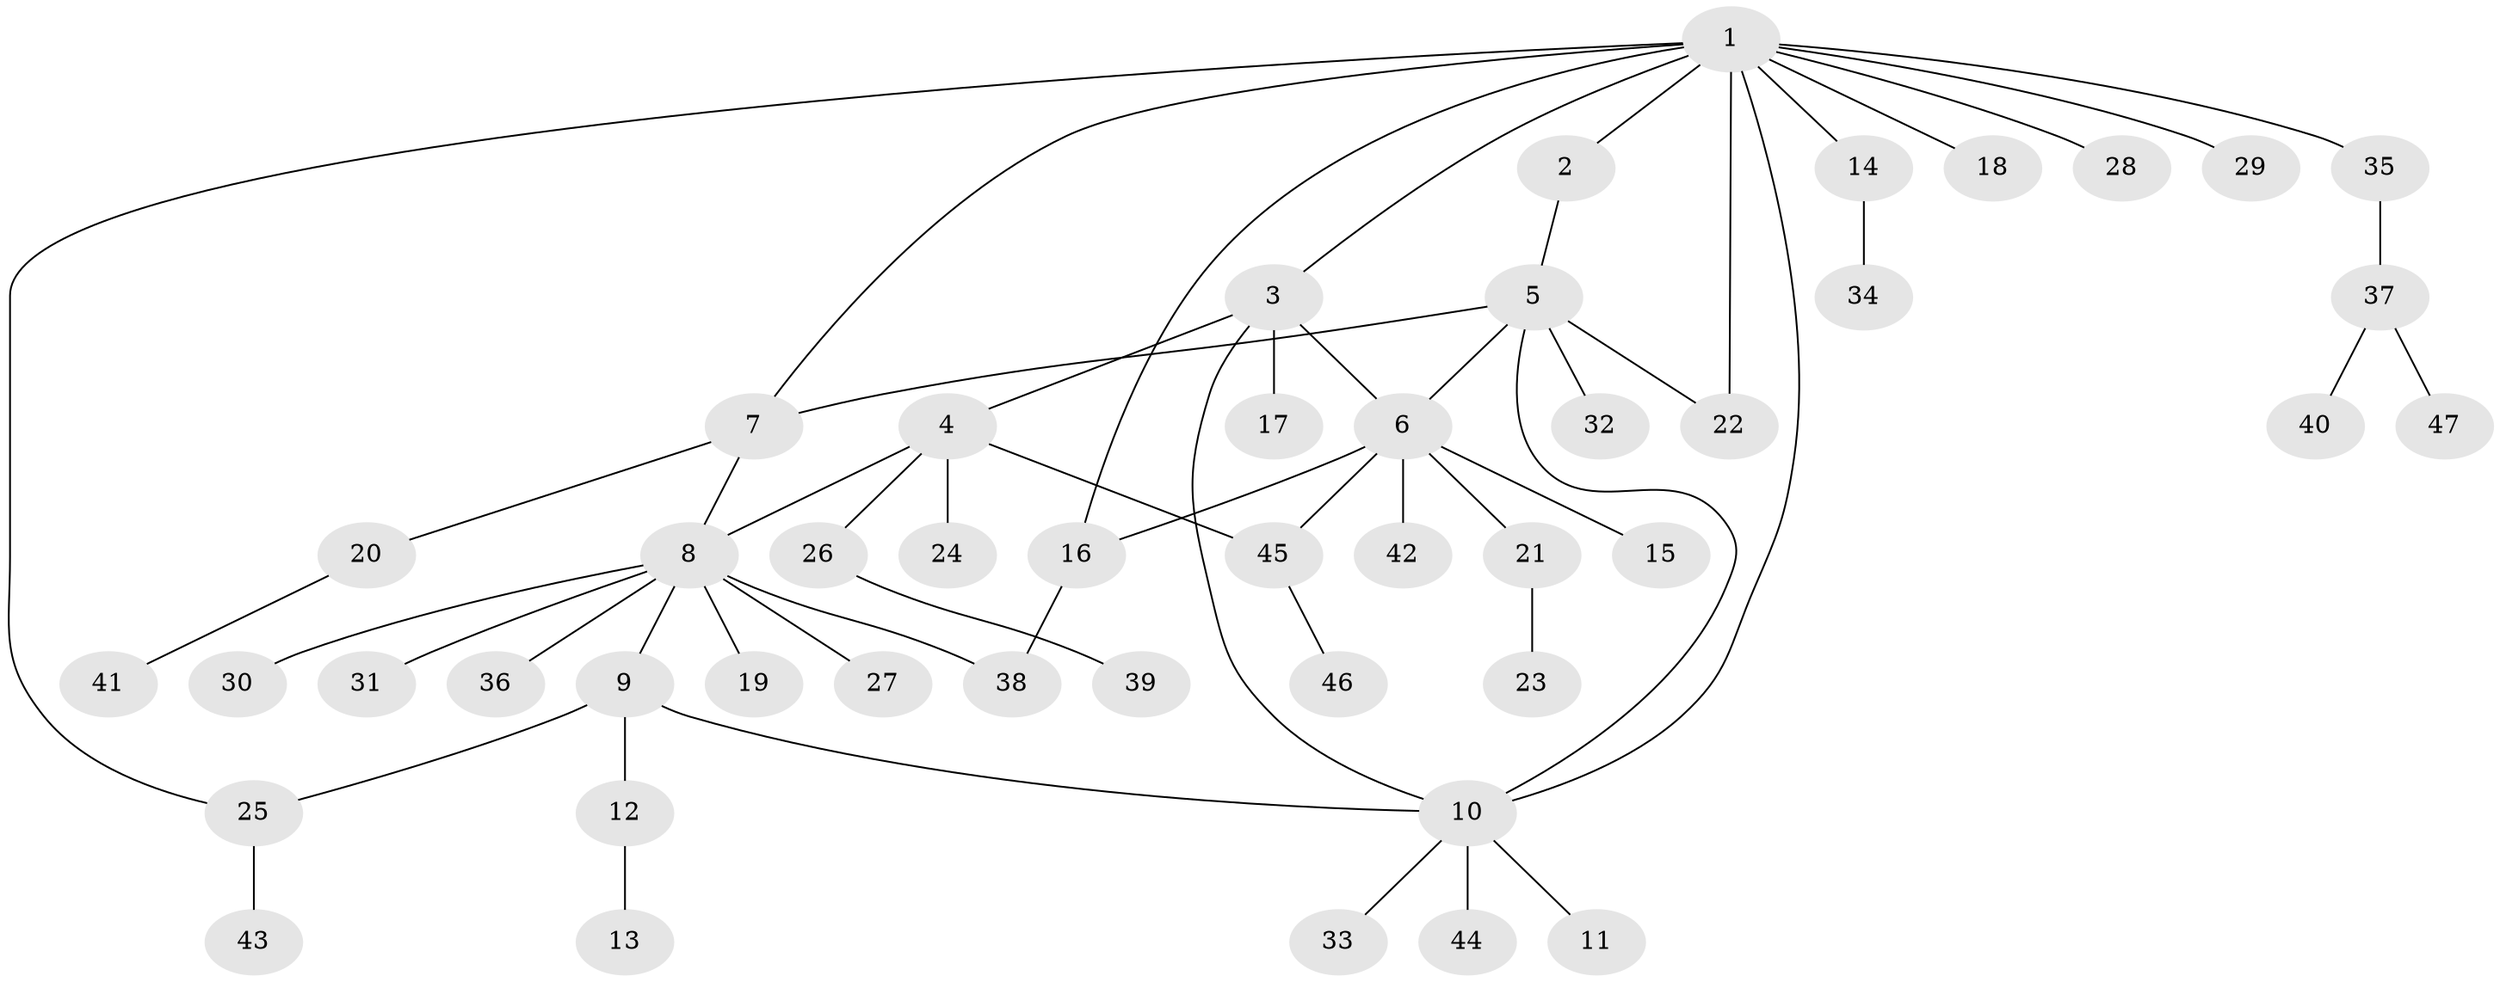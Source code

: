 // coarse degree distribution, {7: 0.05263157894736842, 4: 0.3157894736842105, 3: 0.10526315789473684, 5: 0.05263157894736842, 1: 0.3157894736842105, 2: 0.15789473684210525}
// Generated by graph-tools (version 1.1) at 2025/52/03/04/25 22:52:25]
// undirected, 47 vertices, 57 edges
graph export_dot {
  node [color=gray90,style=filled];
  1;
  2;
  3;
  4;
  5;
  6;
  7;
  8;
  9;
  10;
  11;
  12;
  13;
  14;
  15;
  16;
  17;
  18;
  19;
  20;
  21;
  22;
  23;
  24;
  25;
  26;
  27;
  28;
  29;
  30;
  31;
  32;
  33;
  34;
  35;
  36;
  37;
  38;
  39;
  40;
  41;
  42;
  43;
  44;
  45;
  46;
  47;
  1 -- 2;
  1 -- 3;
  1 -- 7;
  1 -- 10;
  1 -- 14;
  1 -- 16;
  1 -- 18;
  1 -- 22;
  1 -- 25;
  1 -- 28;
  1 -- 29;
  1 -- 35;
  2 -- 5;
  3 -- 4;
  3 -- 6;
  3 -- 10;
  3 -- 17;
  4 -- 8;
  4 -- 24;
  4 -- 26;
  4 -- 45;
  5 -- 6;
  5 -- 7;
  5 -- 10;
  5 -- 22;
  5 -- 32;
  6 -- 15;
  6 -- 16;
  6 -- 21;
  6 -- 42;
  6 -- 45;
  7 -- 8;
  7 -- 20;
  8 -- 9;
  8 -- 19;
  8 -- 27;
  8 -- 30;
  8 -- 31;
  8 -- 36;
  8 -- 38;
  9 -- 10;
  9 -- 12;
  9 -- 25;
  10 -- 11;
  10 -- 33;
  10 -- 44;
  12 -- 13;
  14 -- 34;
  16 -- 38;
  20 -- 41;
  21 -- 23;
  25 -- 43;
  26 -- 39;
  35 -- 37;
  37 -- 40;
  37 -- 47;
  45 -- 46;
}
